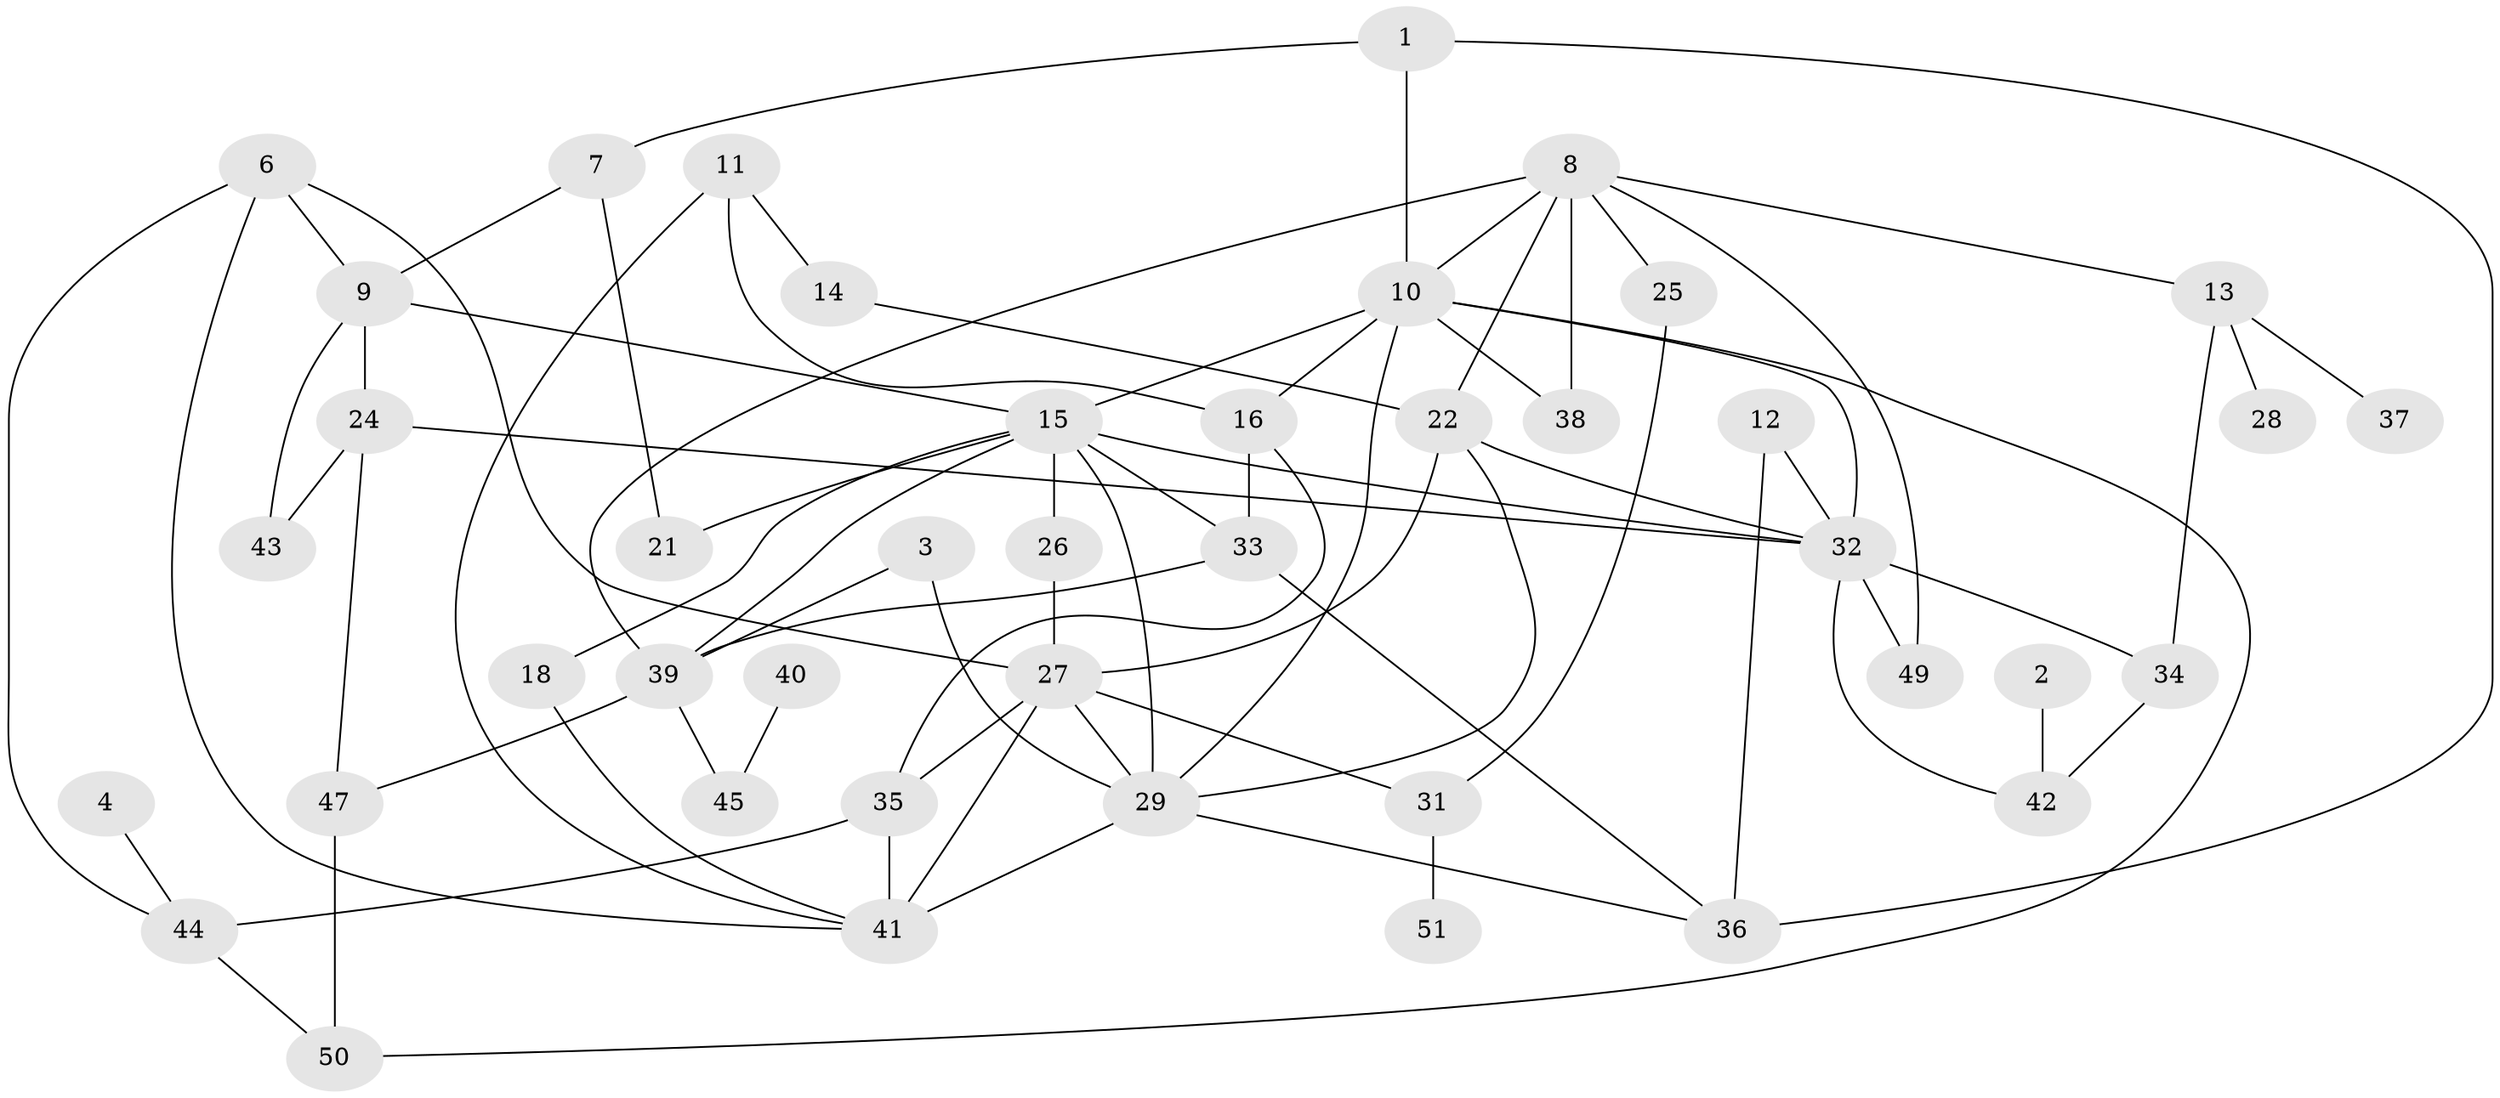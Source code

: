 // original degree distribution, {1: 0.21568627450980393, 2: 0.27450980392156865, 0: 0.06862745098039216, 4: 0.13725490196078433, 3: 0.17647058823529413, 6: 0.029411764705882353, 5: 0.08823529411764706, 7: 0.00980392156862745}
// Generated by graph-tools (version 1.1) at 2025/48/03/04/25 22:48:11]
// undirected, 43 vertices, 76 edges
graph export_dot {
  node [color=gray90,style=filled];
  1;
  2;
  3;
  4;
  6;
  7;
  8;
  9;
  10;
  11;
  12;
  13;
  14;
  15;
  16;
  18;
  21;
  22;
  24;
  25;
  26;
  27;
  28;
  29;
  31;
  32;
  33;
  34;
  35;
  36;
  37;
  38;
  39;
  40;
  41;
  42;
  43;
  44;
  45;
  47;
  49;
  50;
  51;
  1 -- 7 [weight=1.0];
  1 -- 10 [weight=1.0];
  1 -- 36 [weight=1.0];
  2 -- 42 [weight=1.0];
  3 -- 29 [weight=1.0];
  3 -- 39 [weight=1.0];
  4 -- 44 [weight=1.0];
  6 -- 9 [weight=1.0];
  6 -- 27 [weight=1.0];
  6 -- 41 [weight=1.0];
  6 -- 44 [weight=1.0];
  7 -- 9 [weight=1.0];
  7 -- 21 [weight=1.0];
  8 -- 10 [weight=1.0];
  8 -- 13 [weight=1.0];
  8 -- 22 [weight=1.0];
  8 -- 25 [weight=1.0];
  8 -- 38 [weight=1.0];
  8 -- 39 [weight=1.0];
  8 -- 49 [weight=1.0];
  9 -- 15 [weight=1.0];
  9 -- 24 [weight=1.0];
  9 -- 43 [weight=1.0];
  10 -- 15 [weight=1.0];
  10 -- 16 [weight=1.0];
  10 -- 29 [weight=1.0];
  10 -- 32 [weight=1.0];
  10 -- 38 [weight=1.0];
  10 -- 50 [weight=1.0];
  11 -- 14 [weight=1.0];
  11 -- 16 [weight=1.0];
  11 -- 41 [weight=1.0];
  12 -- 32 [weight=1.0];
  12 -- 36 [weight=1.0];
  13 -- 28 [weight=1.0];
  13 -- 34 [weight=1.0];
  13 -- 37 [weight=1.0];
  14 -- 22 [weight=2.0];
  15 -- 18 [weight=1.0];
  15 -- 21 [weight=1.0];
  15 -- 26 [weight=1.0];
  15 -- 29 [weight=1.0];
  15 -- 32 [weight=1.0];
  15 -- 33 [weight=1.0];
  15 -- 39 [weight=1.0];
  16 -- 33 [weight=1.0];
  16 -- 35 [weight=1.0];
  18 -- 41 [weight=1.0];
  22 -- 27 [weight=1.0];
  22 -- 29 [weight=2.0];
  22 -- 32 [weight=1.0];
  24 -- 32 [weight=1.0];
  24 -- 43 [weight=1.0];
  24 -- 47 [weight=1.0];
  25 -- 31 [weight=1.0];
  26 -- 27 [weight=4.0];
  27 -- 29 [weight=1.0];
  27 -- 31 [weight=1.0];
  27 -- 35 [weight=1.0];
  27 -- 41 [weight=1.0];
  29 -- 36 [weight=1.0];
  29 -- 41 [weight=2.0];
  31 -- 51 [weight=1.0];
  32 -- 34 [weight=1.0];
  32 -- 42 [weight=1.0];
  32 -- 49 [weight=1.0];
  33 -- 36 [weight=1.0];
  33 -- 39 [weight=1.0];
  34 -- 42 [weight=1.0];
  35 -- 41 [weight=1.0];
  35 -- 44 [weight=1.0];
  39 -- 45 [weight=1.0];
  39 -- 47 [weight=1.0];
  40 -- 45 [weight=1.0];
  44 -- 50 [weight=1.0];
  47 -- 50 [weight=1.0];
}

